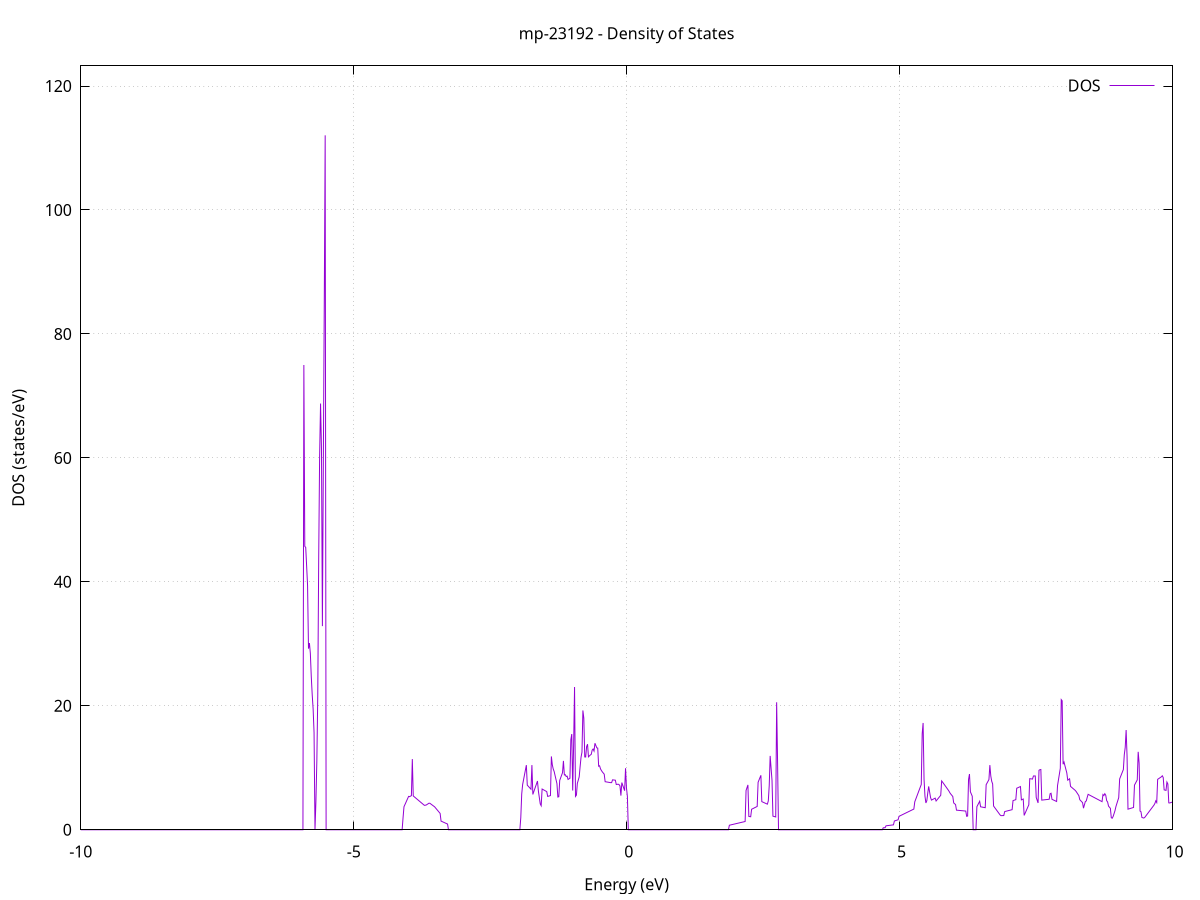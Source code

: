 set title 'mp-23192 - Density of States'
set xlabel 'Energy (eV)'
set ylabel 'DOS (states/eV)'
set grid
set xrange [-10:10]
set yrange [0:123.249]
set xzeroaxis lt -1
set terminal png size 800,600
set output 'mp-23192_dos_gnuplot.png'
plot '-' using 1:2 with lines title 'DOS'
-13.165200 0.000000
-13.148200 0.000000
-13.131200 0.000000
-13.114200 0.000000
-13.097200 0.000000
-13.080200 0.000000
-13.063300 0.000000
-13.046300 0.000000
-13.029300 0.000000
-13.012300 0.000000
-12.995300 0.000000
-12.978300 0.000000
-12.961400 0.000000
-12.944400 0.000000
-12.927400 0.000000
-12.910400 0.000000
-12.893400 0.000000
-12.876400 0.000000
-12.859500 0.000000
-12.842500 0.000000
-12.825500 0.000000
-12.808500 0.000000
-12.791500 0.000000
-12.774500 0.000000
-12.757600 0.000000
-12.740600 0.000000
-12.723600 0.000000
-12.706600 0.000000
-12.689600 0.000000
-12.672600 0.000000
-12.655700 0.000000
-12.638700 0.000000
-12.621700 0.000000
-12.604700 0.000000
-12.587700 0.000000
-12.570700 0.000000
-12.553800 0.000000
-12.536800 0.000000
-12.519800 0.000000
-12.502800 0.000000
-12.485800 0.000000
-12.468900 0.000000
-12.451900 0.000000
-12.434900 0.000000
-12.417900 0.000000
-12.400900 0.000000
-12.383900 0.000000
-12.367000 0.000000
-12.350000 0.000000
-12.333000 0.000000
-12.316000 0.000000
-12.299000 0.000000
-12.282000 0.000000
-12.265100 0.000000
-12.248100 0.000000
-12.231100 0.000000
-12.214100 0.000000
-12.197100 0.000000
-12.180100 0.000000
-12.163200 0.000000
-12.146200 0.000000
-12.129200 0.000000
-12.112200 0.000000
-12.095200 0.000000
-12.078200 0.000000
-12.061300 0.000000
-12.044300 0.000000
-12.027300 0.000000
-12.010300 0.000000
-11.993300 0.000000
-11.976300 0.000000
-11.959400 0.000000
-11.942400 0.000000
-11.925400 0.000000
-11.908400 0.000000
-11.891400 0.000000
-11.874400 0.000000
-11.857500 0.000000
-11.840500 0.000000
-11.823500 0.000000
-11.806500 0.000000
-11.789500 0.000000
-11.772500 0.000000
-11.755600 0.000000
-11.738600 0.000000
-11.721600 0.000000
-11.704600 0.000000
-11.687600 0.000000
-11.670600 0.000000
-11.653700 0.000000
-11.636700 0.000000
-11.619700 2.702200
-11.602700 3.252100
-11.585700 3.801900
-11.568700 4.351700
-11.551800 8.460200
-11.534800 9.315700
-11.517800 10.429200
-11.500800 11.542800
-11.483800 12.252400
-11.466800 13.156200
-11.449900 14.220000
-11.432900 15.368600
-11.415900 16.946900
-11.398900 17.166500
-11.381900 26.332500
-11.364900 29.883900
-11.348000 41.997700
-11.331000 29.560100
-11.314000 115.702800
-11.297000 66.550500
-11.280000 20.757800
-11.263100 0.000000
-11.246100 0.000000
-11.229100 0.000000
-11.212100 0.000000
-11.195100 0.000000
-11.178100 0.000000
-11.161200 0.000000
-11.144200 0.000000
-11.127200 0.000000
-11.110200 0.000000
-11.093200 0.000000
-11.076200 0.000000
-11.059300 0.000000
-11.042300 0.000000
-11.025300 0.000000
-11.008300 0.000000
-10.991300 0.000000
-10.974300 0.000000
-10.957400 0.000000
-10.940400 0.000000
-10.923400 0.000000
-10.906400 0.000000
-10.889400 0.000000
-10.872400 0.000000
-10.855500 0.000000
-10.838500 0.000000
-10.821500 0.000000
-10.804500 0.000000
-10.787500 0.000000
-10.770500 0.000000
-10.753600 0.000000
-10.736600 0.000000
-10.719600 0.000000
-10.702600 0.000000
-10.685600 0.000000
-10.668600 0.000000
-10.651700 0.000000
-10.634700 0.000000
-10.617700 0.000000
-10.600700 0.000000
-10.583700 0.000000
-10.566700 0.000000
-10.549800 0.000000
-10.532800 0.000000
-10.515800 0.000000
-10.498800 0.000000
-10.481800 0.000000
-10.464800 0.000000
-10.447900 0.000000
-10.430900 0.000000
-10.413900 0.000000
-10.396900 0.000000
-10.379900 0.000000
-10.362900 0.000000
-10.346000 0.000000
-10.329000 0.000000
-10.312000 0.000000
-10.295000 0.000000
-10.278000 0.000000
-10.261000 0.000000
-10.244100 0.000000
-10.227100 0.000000
-10.210100 0.000000
-10.193100 0.000000
-10.176100 0.000000
-10.159100 0.000000
-10.142200 0.000000
-10.125200 0.000000
-10.108200 0.000000
-10.091200 0.000000
-10.074200 0.000000
-10.057300 0.000000
-10.040300 0.000000
-10.023300 0.000000
-10.006300 0.000000
-9.989300 0.000000
-9.972300 0.000000
-9.955400 0.000000
-9.938400 0.000000
-9.921400 0.000000
-9.904400 0.000000
-9.887400 0.000000
-9.870400 0.000000
-9.853500 0.000000
-9.836500 0.000000
-9.819500 0.000000
-9.802500 0.000000
-9.785500 0.000000
-9.768500 0.000000
-9.751600 0.000000
-9.734600 0.000000
-9.717600 0.000000
-9.700600 0.000000
-9.683600 0.000000
-9.666600 0.000000
-9.649700 0.000000
-9.632700 0.000000
-9.615700 0.000000
-9.598700 0.000000
-9.581700 0.000000
-9.564700 0.000000
-9.547800 0.000000
-9.530800 0.000000
-9.513800 0.000000
-9.496800 0.000000
-9.479800 0.000000
-9.462800 0.000000
-9.445900 0.000000
-9.428900 0.000000
-9.411900 0.000000
-9.394900 0.000000
-9.377900 0.000000
-9.360900 0.000000
-9.344000 0.000000
-9.327000 0.000000
-9.310000 0.000000
-9.293000 0.000000
-9.276000 0.000000
-9.259000 0.000000
-9.242100 0.000000
-9.225100 0.000000
-9.208100 0.000000
-9.191100 0.000000
-9.174100 0.000000
-9.157100 0.000000
-9.140200 0.000000
-9.123200 0.000000
-9.106200 0.000000
-9.089200 0.000000
-9.072200 0.000000
-9.055200 0.000000
-9.038300 0.000000
-9.021300 0.000000
-9.004300 0.000000
-8.987300 0.000000
-8.970300 0.000000
-8.953300 0.000000
-8.936400 0.000000
-8.919400 0.000000
-8.902400 0.000000
-8.885400 0.000000
-8.868400 0.000000
-8.851500 0.000000
-8.834500 0.000000
-8.817500 0.000000
-8.800500 0.000000
-8.783500 0.000000
-8.766500 0.000000
-8.749600 0.000000
-8.732600 0.000000
-8.715600 0.000000
-8.698600 0.000000
-8.681600 0.000000
-8.664600 0.000000
-8.647700 0.000000
-8.630700 0.000000
-8.613700 0.000000
-8.596700 0.000000
-8.579700 0.000000
-8.562700 0.000000
-8.545800 0.000000
-8.528800 0.000000
-8.511800 0.000000
-8.494800 0.000000
-8.477800 0.000000
-8.460800 0.000000
-8.443900 0.000000
-8.426900 0.000000
-8.409900 0.000000
-8.392900 0.000000
-8.375900 0.000000
-8.358900 0.000000
-8.342000 0.000000
-8.325000 0.000000
-8.308000 0.000000
-8.291000 0.000000
-8.274000 0.000000
-8.257000 0.000000
-8.240100 0.000000
-8.223100 0.000000
-8.206100 0.000000
-8.189100 0.000000
-8.172100 0.000000
-8.155100 0.000000
-8.138200 0.000000
-8.121200 0.000000
-8.104200 0.000000
-8.087200 0.000000
-8.070200 0.000000
-8.053200 0.000000
-8.036300 0.000000
-8.019300 0.000000
-8.002300 0.000000
-7.985300 0.000000
-7.968300 0.000000
-7.951300 0.000000
-7.934400 0.000000
-7.917400 0.000000
-7.900400 0.000000
-7.883400 0.000000
-7.866400 0.000000
-7.849400 0.000000
-7.832500 0.000000
-7.815500 0.000000
-7.798500 0.000000
-7.781500 0.000000
-7.764500 0.000000
-7.747500 0.000000
-7.730600 0.000000
-7.713600 0.000000
-7.696600 0.000000
-7.679600 0.000000
-7.662600 0.000000
-7.645700 0.000000
-7.628700 0.000000
-7.611700 0.000000
-7.594700 0.000000
-7.577700 0.000000
-7.560700 0.000000
-7.543800 0.000000
-7.526800 0.000000
-7.509800 0.000000
-7.492800 0.000000
-7.475800 0.000000
-7.458800 0.000000
-7.441900 0.000000
-7.424900 0.000000
-7.407900 0.000000
-7.390900 0.000000
-7.373900 0.000000
-7.356900 0.000000
-7.340000 0.000000
-7.323000 0.000000
-7.306000 0.000000
-7.289000 0.000000
-7.272000 0.000000
-7.255000 0.000000
-7.238100 0.000000
-7.221100 0.000000
-7.204100 0.000000
-7.187100 0.000000
-7.170100 0.000000
-7.153100 0.000000
-7.136200 0.000000
-7.119200 0.000000
-7.102200 0.000000
-7.085200 0.000000
-7.068200 0.000000
-7.051200 0.000000
-7.034300 0.000000
-7.017300 0.000000
-7.000300 0.000000
-6.983300 0.000000
-6.966300 0.000000
-6.949300 0.000000
-6.932400 0.000000
-6.915400 0.000000
-6.898400 0.000000
-6.881400 0.000000
-6.864400 0.000000
-6.847400 0.000000
-6.830500 0.000000
-6.813500 0.000000
-6.796500 0.000000
-6.779500 0.000000
-6.762500 0.000000
-6.745500 0.000000
-6.728600 0.000000
-6.711600 0.000000
-6.694600 0.000000
-6.677600 0.000000
-6.660600 0.000000
-6.643600 0.000000
-6.626700 0.000000
-6.609700 0.000000
-6.592700 0.000000
-6.575700 0.000000
-6.558700 0.000000
-6.541700 0.000000
-6.524800 0.000000
-6.507800 0.000000
-6.490800 0.000000
-6.473800 0.000000
-6.456800 0.000000
-6.439900 0.000000
-6.422900 0.000000
-6.405900 0.000000
-6.388900 0.000000
-6.371900 0.000000
-6.354900 0.000000
-6.338000 0.000000
-6.321000 0.000000
-6.304000 0.000000
-6.287000 0.000000
-6.270000 0.000000
-6.253000 0.000000
-6.236100 0.000000
-6.219100 0.000000
-6.202100 0.000000
-6.185100 0.000000
-6.168100 0.000000
-6.151100 0.000000
-6.134200 0.000000
-6.117200 0.000000
-6.100200 0.000000
-6.083200 0.000000
-6.066200 0.000000
-6.049200 0.000000
-6.032300 0.000000
-6.015300 0.000000
-5.998300 0.000000
-5.981300 0.000000
-5.964300 0.000000
-5.947300 0.000000
-5.930400 0.000000
-5.913400 74.989300
-5.896400 45.732300
-5.879400 45.560900
-5.862400 42.528400
-5.845400 39.404300
-5.828500 29.223700
-5.811500 30.126700
-5.794500 28.458500
-5.777500 24.724100
-5.760500 21.801300
-5.743500 19.487300
-5.726600 15.673900
-5.709600 0.000000
-5.692600 4.582700
-5.675600 11.105200
-5.658600 21.697600
-5.641600 43.755800
-5.624700 60.215100
-5.607700 68.769900
-5.590700 61.502900
-5.573700 32.853600
-5.556700 59.129700
-5.539700 84.433900
-5.522800 112.044600
-5.505800 0.000000
-5.488800 0.000000
-5.471800 0.000000
-5.454800 0.000000
-5.437800 0.000000
-5.420900 0.000000
-5.403900 0.000000
-5.386900 0.000000
-5.369900 0.000000
-5.352900 0.000000
-5.335900 0.000000
-5.319000 0.000000
-5.302000 0.000000
-5.285000 0.000000
-5.268000 0.000000
-5.251000 0.000000
-5.234100 0.000000
-5.217100 0.000000
-5.200100 0.000000
-5.183100 0.000000
-5.166100 0.000000
-5.149100 0.000000
-5.132200 0.000000
-5.115200 0.000000
-5.098200 0.000000
-5.081200 0.000000
-5.064200 0.000000
-5.047200 0.000000
-5.030300 0.000000
-5.013300 0.000000
-4.996300 0.000000
-4.979300 0.000000
-4.962300 0.000000
-4.945300 0.000000
-4.928400 0.000000
-4.911400 0.000000
-4.894400 0.000000
-4.877400 0.000000
-4.860400 0.000000
-4.843400 0.000000
-4.826500 0.000000
-4.809500 0.000000
-4.792500 0.000000
-4.775500 0.000000
-4.758500 0.000000
-4.741500 0.000000
-4.724600 0.000000
-4.707600 0.000000
-4.690600 0.000000
-4.673600 0.000000
-4.656600 0.000000
-4.639600 0.000000
-4.622700 0.000000
-4.605700 0.000000
-4.588700 0.000000
-4.571700 0.000000
-4.554700 0.000000
-4.537700 0.000000
-4.520800 0.000000
-4.503800 0.000000
-4.486800 0.000000
-4.469800 0.000000
-4.452800 0.000000
-4.435800 0.000000
-4.418900 0.000000
-4.401900 0.000000
-4.384900 0.000000
-4.367900 0.000000
-4.350900 0.000000
-4.333900 0.000000
-4.317000 0.000000
-4.300000 0.000000
-4.283000 0.000000
-4.266000 0.000000
-4.249000 0.000000
-4.232000 0.000000
-4.215100 0.000000
-4.198100 0.000000
-4.181100 0.000000
-4.164100 0.000000
-4.147100 0.000000
-4.130100 0.000000
-4.113200 0.000000
-4.096200 1.932000
-4.079200 3.718600
-4.062200 4.052100
-4.045200 4.385500
-4.028300 4.719000
-4.011300 5.052500
-3.994300 5.386000
-3.977300 5.342400
-3.960300 5.423300
-3.943300 5.504300
-3.926400 11.408800
-3.909400 5.459300
-3.892400 5.332900
-3.875400 5.206500
-3.858400 5.080000
-3.841400 4.953600
-3.824500 4.827200
-3.807500 4.700700
-3.790500 4.574300
-3.773500 4.447900
-3.756500 4.321400
-3.739500 4.195000
-3.722600 4.068600
-3.705600 3.942200
-3.688600 3.962000
-3.671600 3.995800
-3.654600 4.093700
-3.637600 4.191700
-3.620700 4.289700
-3.603700 4.269100
-3.586700 4.157100
-3.569700 4.045100
-3.552700 3.933100
-3.535700 3.821100
-3.518800 3.713100
-3.501800 3.533900
-3.484800 3.354700
-3.467800 3.175400
-3.450800 2.996200
-3.433800 2.817000
-3.416900 2.637800
-3.399900 1.398000
-3.382900 1.330300
-3.365900 1.262500
-3.348900 1.194800
-3.331900 1.127100
-3.315000 1.059300
-3.298000 0.991600
-3.281000 0.923800
-3.264000 0.000000
-3.247000 0.000000
-3.230000 0.000000
-3.213100 0.000000
-3.196100 0.000000
-3.179100 0.000000
-3.162100 0.000000
-3.145100 0.000000
-3.128100 0.000000
-3.111200 0.000000
-3.094200 0.000000
-3.077200 0.000000
-3.060200 0.000000
-3.043200 0.000000
-3.026200 0.000000
-3.009300 0.000000
-2.992300 0.000000
-2.975300 0.000000
-2.958300 0.000000
-2.941300 0.000000
-2.924300 0.000000
-2.907400 0.000000
-2.890400 0.000000
-2.873400 0.000000
-2.856400 0.000000
-2.839400 0.000000
-2.822500 0.000000
-2.805500 0.000000
-2.788500 0.000000
-2.771500 0.000000
-2.754500 0.000000
-2.737500 0.000000
-2.720600 0.000000
-2.703600 0.000000
-2.686600 0.000000
-2.669600 0.000000
-2.652600 0.000000
-2.635600 0.000000
-2.618700 0.000000
-2.601700 0.000000
-2.584700 0.000000
-2.567700 0.000000
-2.550700 0.000000
-2.533700 0.000000
-2.516800 0.000000
-2.499800 0.000000
-2.482800 0.000000
-2.465800 0.000000
-2.448800 0.000000
-2.431800 0.000000
-2.414900 0.000000
-2.397900 0.000000
-2.380900 0.000000
-2.363900 0.000000
-2.346900 0.000000
-2.329900 0.000000
-2.313000 0.000000
-2.296000 0.000000
-2.279000 0.000000
-2.262000 0.000000
-2.245000 0.000000
-2.228000 0.000000
-2.211100 0.000000
-2.194100 0.000000
-2.177100 0.000000
-2.160100 0.000000
-2.143100 0.000000
-2.126100 0.000000
-2.109200 0.000000
-2.092200 0.000000
-2.075200 0.000000
-2.058200 0.000000
-2.041200 0.000000
-2.024200 0.000000
-2.007300 0.000000
-1.990300 0.000000
-1.973300 0.000000
-1.956300 0.000000
-1.939300 1.964700
-1.922300 5.774100
-1.905400 7.302300
-1.888400 8.084300
-1.871400 8.866300
-1.854400 9.648300
-1.837400 10.430300
-1.820400 7.202400
-1.803500 7.036800
-1.786500 6.871300
-1.769500 6.705700
-1.752500 6.540100
-1.735500 10.440200
-1.718500 5.701600
-1.701600 6.134000
-1.684600 6.566300
-1.667600 6.998600
-1.650600 7.430900
-1.633600 7.863200
-1.616700 6.237500
-1.599700 5.202400
-1.582700 4.167400
-1.565700 3.881200
-1.548700 6.575500
-1.531700 6.491700
-1.514800 6.408000
-1.497800 6.324200
-1.480800 6.240400
-1.463800 6.156600
-1.446800 5.382400
-1.429800 5.426300
-1.412900 5.470200
-1.395900 5.514100
-1.378900 11.833900
-1.361900 10.490800
-1.344900 9.803900
-1.327900 9.400100
-1.311000 8.748700
-1.294000 8.097300
-1.277000 7.446000
-1.260000 5.282800
-1.243000 5.328800
-1.226000 7.962500
-1.209100 8.375500
-1.192100 8.788400
-1.175100 9.201400
-1.158100 11.114800
-1.141100 8.842900
-1.124100 8.888200
-1.107200 8.588600
-1.090200 8.648800
-1.073200 8.119900
-1.056200 8.213300
-1.039200 8.306600
-1.022200 14.530800
-1.005300 15.446700
-0.988300 6.332000
-0.971300 13.671300
-0.954300 23.038700
-0.937300 5.380800
-0.920300 5.586400
-0.903400 7.478400
-0.886400 8.005200
-0.869400 8.531900
-0.852400 10.183500
-0.835400 11.701100
-0.818400 12.523700
-0.801500 19.255000
-0.784500 18.011700
-0.767500 11.751400
-0.750500 11.742200
-0.733500 13.419300
-0.716500 13.809500
-0.699600 11.766800
-0.682600 11.916800
-0.665600 12.060300
-0.648600 12.169800
-0.631600 12.851300
-0.614600 13.029000
-0.597700 12.705800
-0.580700 13.962100
-0.563700 13.592800
-0.546700 13.223400
-0.529700 13.176300
-0.512700 10.257000
-0.495800 10.325800
-0.478800 9.822800
-0.461800 9.558400
-0.444800 9.332800
-0.427800 9.153300
-0.410900 8.973800
-0.393900 7.756500
-0.376900 7.730900
-0.359900 7.705200
-0.342900 7.679600
-0.325900 7.653900
-0.309000 7.628200
-0.292000 7.602600
-0.275000 7.602300
-0.258000 8.058700
-0.241000 8.039600
-0.224000 8.020400
-0.207100 8.001300
-0.190100 7.305100
-0.173100 7.329900
-0.156100 7.354600
-0.139100 7.288700
-0.122100 7.069600
-0.105200 5.508100
-0.088200 7.615600
-0.071200 7.178700
-0.054200 6.741700
-0.037200 6.304800
-0.020200 9.932500
-0.003300 6.775500
0.013700 5.384300
0.030700 0.000000
0.047700 0.000000
0.064700 0.000000
0.081700 0.000000
0.098600 0.000000
0.115600 0.000000
0.132600 0.000000
0.149600 0.000000
0.166600 0.000000
0.183600 0.000000
0.200500 0.000000
0.217500 0.000000
0.234500 0.000000
0.251500 0.000000
0.268500 0.000000
0.285500 0.000000
0.302400 0.000000
0.319400 0.000000
0.336400 0.000000
0.353400 0.000000
0.370400 0.000000
0.387400 0.000000
0.404300 0.000000
0.421300 0.000000
0.438300 0.000000
0.455300 0.000000
0.472300 0.000000
0.489300 0.000000
0.506200 0.000000
0.523200 0.000000
0.540200 0.000000
0.557200 0.000000
0.574200 0.000000
0.591200 0.000000
0.608100 0.000000
0.625100 0.000000
0.642100 0.000000
0.659100 0.000000
0.676100 0.000000
0.693100 0.000000
0.710000 0.000000
0.727000 0.000000
0.744000 0.000000
0.761000 0.000000
0.778000 0.000000
0.794900 0.000000
0.811900 0.000000
0.828900 0.000000
0.845900 0.000000
0.862900 0.000000
0.879900 0.000000
0.896800 0.000000
0.913800 0.000000
0.930800 0.000000
0.947800 0.000000
0.964800 0.000000
0.981800 0.000000
0.998700 0.000000
1.015700 0.000000
1.032700 0.000000
1.049700 0.000000
1.066700 0.000000
1.083700 0.000000
1.100600 0.000000
1.117600 0.000000
1.134600 0.000000
1.151600 0.000000
1.168600 0.000000
1.185600 0.000000
1.202500 0.000000
1.219500 0.000000
1.236500 0.000000
1.253500 0.000000
1.270500 0.000000
1.287500 0.000000
1.304400 0.000000
1.321400 0.000000
1.338400 0.000000
1.355400 0.000000
1.372400 0.000000
1.389400 0.000000
1.406300 0.000000
1.423300 0.000000
1.440300 0.000000
1.457300 0.000000
1.474300 0.000000
1.491300 0.000000
1.508200 0.000000
1.525200 0.000000
1.542200 0.000000
1.559200 0.000000
1.576200 0.000000
1.593200 0.000000
1.610100 0.000000
1.627100 0.000000
1.644100 0.000000
1.661100 0.000000
1.678100 0.000000
1.695100 0.000000
1.712000 0.000000
1.729000 0.000000
1.746000 0.000000
1.763000 0.000000
1.780000 0.000000
1.797000 0.000000
1.813900 0.000000
1.830900 0.000000
1.847900 0.000000
1.864900 0.000000
1.881900 0.733300
1.898900 0.768700
1.915800 0.804000
1.932800 0.839400
1.949800 0.874800
1.966800 0.910100
1.983800 0.945500
2.000700 0.980900
2.017700 1.016200
2.034700 1.051600
2.051700 1.086900
2.068700 1.122300
2.085700 1.157700
2.102600 1.193000
2.119600 1.228400
2.136600 1.263700
2.153600 1.299100
2.170600 1.334500
2.187600 6.339700
2.204500 6.789200
2.221500 7.238700
2.238500 2.150600
2.255500 2.126500
2.272500 2.102400
2.289500 3.309700
2.306400 3.385600
2.323400 3.461400
2.340400 3.537300
2.357400 3.613200
2.374400 3.689100
2.391400 3.765000
2.408300 7.662900
2.425300 8.038400
2.442300 8.413800
2.459300 8.789200
2.476300 4.541600
2.493300 4.473500
2.510200 4.405400
2.527200 4.337200
2.544200 4.269100
2.561200 4.200900
2.578200 4.132800
2.595200 4.662300
2.612100 7.119800
2.629100 11.921300
2.646100 9.944100
2.663100 7.966900
2.680100 2.199400
2.697100 2.155400
2.714000 2.111300
2.731000 2.067300
2.748000 20.571000
2.765000 10.963200
2.782000 0.000000
2.799000 0.000000
2.815900 0.000000
2.832900 0.000000
2.849900 0.000000
2.866900 0.000000
2.883900 0.000000
2.900900 0.000000
2.917800 0.000000
2.934800 0.000000
2.951800 0.000000
2.968800 0.000000
2.985800 0.000000
3.002800 0.000000
3.019700 0.000000
3.036700 0.000000
3.053700 0.000000
3.070700 0.000000
3.087700 0.000000
3.104700 0.000000
3.121600 0.000000
3.138600 0.000000
3.155600 0.000000
3.172600 0.000000
3.189600 0.000000
3.206500 0.000000
3.223500 0.000000
3.240500 0.000000
3.257500 0.000000
3.274500 0.000000
3.291500 0.000000
3.308400 0.000000
3.325400 0.000000
3.342400 0.000000
3.359400 0.000000
3.376400 0.000000
3.393400 0.000000
3.410300 0.000000
3.427300 0.000000
3.444300 0.000000
3.461300 0.000000
3.478300 0.000000
3.495300 0.000000
3.512200 0.000000
3.529200 0.000000
3.546200 0.000000
3.563200 0.000000
3.580200 0.000000
3.597200 0.000000
3.614100 0.000000
3.631100 0.000000
3.648100 0.000000
3.665100 0.000000
3.682100 0.000000
3.699100 0.000000
3.716000 0.000000
3.733000 0.000000
3.750000 0.000000
3.767000 0.000000
3.784000 0.000000
3.801000 0.000000
3.817900 0.000000
3.834900 0.000000
3.851900 0.000000
3.868900 0.000000
3.885900 0.000000
3.902900 0.000000
3.919800 0.000000
3.936800 0.000000
3.953800 0.000000
3.970800 0.000000
3.987800 0.000000
4.004800 0.000000
4.021700 0.000000
4.038700 0.000000
4.055700 0.000000
4.072700 0.000000
4.089700 0.000000
4.106700 0.000000
4.123600 0.000000
4.140600 0.000000
4.157600 0.000000
4.174600 0.000000
4.191600 0.000000
4.208600 0.000000
4.225500 0.000000
4.242500 0.000000
4.259500 0.000000
4.276500 0.000000
4.293500 0.000000
4.310500 0.000000
4.327400 0.000000
4.344400 0.000000
4.361400 0.000000
4.378400 0.000000
4.395400 0.000000
4.412300 0.000000
4.429300 0.000000
4.446300 0.000000
4.463300 0.000000
4.480300 0.000000
4.497300 0.000000
4.514200 0.000000
4.531200 0.000000
4.548200 0.000000
4.565200 0.000000
4.582200 0.000000
4.599200 0.000000
4.616100 0.000000
4.633100 0.000000
4.650100 0.000000
4.667100 0.000000
4.684100 0.000000
4.701100 0.317500
4.718000 0.327800
4.735000 0.338100
4.752000 0.640700
4.769000 0.660000
4.786000 0.679200
4.803000 0.698500
4.819900 0.717700
4.836900 0.737000
4.853900 0.756300
4.870900 0.775500
4.887900 0.794800
4.904900 1.415500
4.921800 1.464900
4.938800 1.514400
4.955800 1.563800
4.972800 1.613200
4.989800 2.167800
5.006800 2.241200
5.023700 2.314500
5.040700 2.387900
5.057700 2.461200
5.074700 2.534600
5.091700 2.607900
5.108700 2.681200
5.125600 2.754600
5.142600 2.827900
5.159600 2.901300
5.176600 2.974600
5.193600 3.048000
5.210600 3.121300
5.227500 3.194700
5.244500 3.268000
5.261500 3.341400
5.278500 4.510600
5.295500 4.910300
5.312500 5.310000
5.329400 5.709700
5.346400 6.109400
5.363400 6.509100
5.380400 6.908800
5.397400 7.308500
5.414400 15.513000
5.431300 17.230900
5.448300 8.149900
5.465300 5.414200
5.482300 4.325500
5.499300 4.699400
5.516300 5.914800
5.533200 6.995900
5.550200 6.107800
5.567200 5.219800
5.584200 4.788400
5.601200 4.867100
5.618100 4.945800
5.635100 5.024500
5.652100 5.103200
5.669100 4.645700
5.686100 4.829100
5.703100 5.012500
5.720000 5.195900
5.737000 5.379300
5.754000 5.562700
5.771000 7.880900
5.788000 7.690500
5.805000 7.480800
5.821900 7.271100
5.838900 7.061400
5.855900 6.851600
5.872900 6.641900
5.889900 6.432200
5.906900 6.204500
5.923800 5.934000
5.940800 5.735900
5.957800 5.553100
5.974800 5.370300
5.991800 4.328600
6.008800 4.196100
6.025700 4.063600
6.042700 3.164500
6.059700 3.149900
6.076700 3.135400
6.093700 3.120800
6.110700 3.106300
6.127600 3.091800
6.144600 3.077200
6.161600 3.062700
6.178600 3.048200
6.195600 3.033600
6.212600 3.019100
6.229500 2.172800
6.246500 2.219600
6.263500 8.115100
6.280500 8.991400
6.297500 6.129900
6.314500 5.771500
6.331400 5.413000
6.348400 0.000000
6.365400 0.000000
6.382400 0.000000
6.399400 0.000000
6.416400 3.724100
6.433300 4.015500
6.450300 4.306900
6.467300 4.598300
6.484300 3.709500
6.501300 3.680000
6.518300 3.650400
6.535200 3.620900
6.552200 3.591300
6.569200 3.561700
6.586200 7.271000
6.603200 7.549300
6.620200 7.827600
6.637100 8.105900
6.654100 10.430200
6.671100 8.682500
6.688100 7.824200
6.705100 7.392500
6.722100 3.833900
6.739000 3.629100
6.756000 3.424300
6.773000 3.219500
6.790000 3.014700
6.807000 2.809900
6.823900 2.605000
6.840900 2.400200
6.857900 2.277100
6.874900 2.283800
6.891900 2.290400
6.908900 2.297100
6.925800 2.936400
6.942800 2.974700
6.959800 3.012900
6.976800 3.051200
6.993800 3.089400
7.010800 3.127600
7.027700 3.165900
7.044700 3.204100
7.061700 3.242400
7.078700 4.707000
7.095700 4.757600
7.112700 4.808100
7.129600 4.858600
7.146600 6.701100
7.163600 6.769400
7.180600 6.837700
7.197600 6.906000
7.214600 6.974200
7.231500 4.824500
7.248500 4.893700
7.265500 4.962900
7.282500 2.318100
7.299500 2.659200
7.316500 3.000300
7.333400 3.341500
7.350400 3.682600
7.367400 4.023700
7.384400 8.243500
7.401400 8.223400
7.418400 8.203300
7.435300 8.183200
7.452300 8.676700
7.469300 8.680700
7.486300 8.684700
7.503300 5.220700
7.520300 4.774400
7.537200 4.328100
7.554200 9.601600
7.571200 9.696400
7.588200 9.723700
7.605200 4.785900
7.622200 4.803100
7.639100 4.820200
7.656100 4.837400
7.673100 4.854600
7.690100 4.871800
7.707100 4.888900
7.724100 4.906100
7.741000 4.923300
7.758000 5.816800
7.775000 5.893300
7.792000 4.917200
7.809000 4.846500
7.826000 4.775900
7.842900 4.705200
7.859900 4.634600
7.876900 4.564000
7.893900 7.135200
7.910900 8.065800
7.927900 8.996400
7.944800 9.927000
7.961800 20.999800
7.978800 20.809300
7.995800 10.572600
8.012800 10.918800
8.029700 10.328900
8.046700 9.752700
8.063700 9.176400
8.080700 8.005300
8.097700 8.117900
8.114700 8.230600
8.131600 7.004600
8.148600 6.876300
8.165600 6.748100
8.182600 6.619900
8.199600 6.491700
8.216600 6.363400
8.233500 6.191000
8.250500 5.961800
8.267500 5.732700
8.284500 5.503500
8.301500 4.851800
8.318500 4.694400
8.335400 4.537100
8.352400 4.379700
8.369400 3.481400
8.386400 4.025000
8.403400 4.568700
8.420400 4.644000
8.437300 5.220000
8.454300 5.719700
8.471300 5.641000
8.488300 5.562200
8.505300 5.483400
8.522300 5.404700
8.539200 5.325900
8.556200 5.247100
8.573200 5.168400
8.590200 5.089600
8.607200 5.010800
8.624200 4.932100
8.641100 4.853300
8.658100 4.774500
8.675100 4.695700
8.692100 4.617000
8.709100 4.538200
8.726100 5.685900
8.743000 5.524600
8.760000 5.820400
8.777000 5.575700
8.794000 4.697700
8.811000 4.494500
8.828000 3.820200
8.844900 3.640100
8.861900 3.460100
8.878900 1.936200
8.895900 1.863400
8.912900 2.158400
8.929900 2.626900
8.946800 3.095400
8.963800 3.749800
8.980800 4.229200
8.997800 4.708600
9.014800 5.188000
9.031800 8.201400
9.048700 8.580100
9.065700 8.958800
9.082700 9.337600
9.099700 9.716300
9.116700 12.105400
9.133700 13.282200
9.150600 16.094900
9.167600 11.854300
9.184600 3.325300
9.201600 3.371000
9.218600 3.416700
9.235500 3.462500
9.252500 3.508200
9.269500 3.553900
9.286500 3.599700
9.303500 7.209800
9.320500 7.489500
9.337400 7.769200
9.354400 8.048900
9.371400 12.579800
9.388400 10.764300
9.405400 3.021600
9.422400 2.916300
9.439300 1.988900
9.456300 1.940200
9.473300 1.891500
9.490300 1.979900
9.507300 2.179100
9.524300 2.378300
9.541200 2.577600
9.558200 2.776800
9.575200 2.976000
9.592200 3.175200
9.609200 3.374400
9.626200 3.573600
9.643100 3.772800
9.660100 3.972100
9.677100 4.241400
9.694100 4.668800
9.711100 4.403300
9.728100 8.138300
9.745000 8.239600
9.762000 8.340900
9.779000 8.442100
9.796000 8.543400
9.813000 8.711200
9.830000 8.436600
9.846900 6.437700
9.863900 6.396700
9.880900 6.355800
9.897900 7.702000
9.914900 7.393800
9.931900 4.344400
9.948800 4.323000
9.965800 4.374800
9.982800 4.426700
9.999800 4.478500
10.016800 6.894600
10.033800 6.710900
10.050700 6.527300
10.067700 6.343600
10.084700 6.160000
10.101700 5.976300
10.118700 4.852700
10.135700 4.745600
10.152600 4.638600
10.169600 4.531500
10.186600 4.424500
10.203600 3.181600
10.220600 3.169400
10.237600 1.563900
10.254500 1.654800
10.271500 3.989800
10.288500 3.954000
10.305500 3.918200
10.322500 3.882400
10.339500 3.846600
10.356400 3.810800
10.373400 3.775000
10.390400 3.739200
10.407400 3.703400
10.424400 2.899200
10.441300 2.813400
10.458300 2.727600
10.475300 2.641800
10.492300 4.949300
10.509300 5.010000
10.526300 5.070700
10.543200 5.131400
10.560200 5.192100
10.577200 4.526600
10.594200 4.629400
10.611200 4.732200
10.628200 4.835100
10.645100 7.826100
10.662100 8.035700
10.679100 8.245400
10.696100 8.455100
10.713100 8.664700
10.730100 9.136600
10.747000 9.607000
10.764000 12.237700
10.781000 12.443100
10.798000 6.780500
10.815000 6.543000
10.832000 6.099200
10.848900 4.639900
10.865900 4.666900
10.882900 4.694000
10.899900 4.721000
10.916900 4.748000
10.933900 4.775000
10.950800 4.802000
10.967800 4.829100
10.984800 4.856100
11.001800 4.883100
11.018800 4.910100
11.035800 5.238400
11.052700 5.202500
11.069700 5.166500
11.086700 5.130500
11.103700 4.421000
11.120700 4.360400
11.137700 4.299800
11.154600 4.239200
11.171600 4.178600
11.188600 4.012800
11.205600 3.926000
11.222600 3.839300
11.239600 3.752600
11.256500 3.665900
11.273500 3.579200
11.290500 5.711600
11.307500 5.769300
11.324500 5.827000
11.341500 5.884700
11.358400 5.942400
11.375400 6.005600
11.392400 6.077600
11.409400 6.149600
11.426400 6.221600
11.443400 6.293600
11.460300 6.365700
11.477300 6.437700
11.494300 6.509700
11.511300 6.065200
11.528300 5.985400
11.545300 5.628000
11.562200 7.587200
11.579200 6.062100
11.596200 6.112700
11.613200 6.163300
11.630200 6.213900
11.647100 6.264500
11.664100 6.062500
11.681100 6.223300
11.698100 12.586100
11.715100 11.646500
11.732100 5.356100
11.749000 4.769600
11.766000 4.673800
11.783000 4.577900
11.800000 4.482100
11.817000 4.386200
11.834000 6.398600
11.850900 6.411400
11.867900 6.424300
11.884900 6.437100
11.901900 7.017300
11.918900 6.985300
11.935900 8.436600
11.952800 8.458500
11.969800 46.123600
11.986800 7.400500
12.003800 7.291800
12.020800 7.183100
12.037800 7.074500
12.054700 6.377400
12.071700 6.363100
12.088700 7.055600
12.105700 9.022800
12.122700 9.364200
12.139700 10.922700
12.156600 10.347600
12.173600 9.772600
12.190600 9.197500
12.207600 8.622400
12.224600 5.802500
12.241600 5.804900
12.258500 5.807400
12.275500 5.809800
12.292500 5.812300
12.309500 7.015500
12.326500 8.581400
12.343500 8.092200
12.360400 8.035100
12.377400 7.978000
12.394400 7.920900
12.411400 7.863900
12.428400 7.806800
12.445400 7.749700
12.462300 7.692600
12.479300 7.635500
12.496300 8.119400
12.513300 7.920700
12.530300 7.722000
12.547300 7.523200
12.564200 7.324500
12.581200 6.200300
12.598200 5.317300
12.615200 5.259400
12.632200 6.332100
12.649200 6.316200
12.666100 6.300300
12.683100 6.284400
12.700100 6.800800
12.717100 6.699600
12.734100 6.598400
12.751100 8.079600
12.768000 8.099100
12.785000 8.118700
12.802000 8.138200
12.819000 8.157700
12.836000 10.028700
12.852900 9.705900
12.869900 9.355800
12.886900 6.184400
12.903900 5.653100
12.920900 5.379300
12.937900 5.146300
12.954800 4.913300
12.971800 3.890700
12.988800 5.644900
13.005800 17.293400
13.022800 14.765300
13.039800 6.084900
13.056700 5.847200
13.073700 5.609600
13.090700 5.402700
13.107700 5.249300
13.124700 5.096000
13.141700 4.942600
13.158600 4.789200
13.175600 4.635900
13.192600 3.892100
13.209600 3.792500
13.226600 3.692900
13.243600 3.593200
13.260500 2.762900
13.277500 2.777500
13.294500 2.792200
13.311500 3.953500
13.328500 4.080400
13.345500 4.147400
13.362400 4.214300
13.379400 4.318200
13.396400 4.590100
13.413400 4.862100
13.430400 8.390300
13.447400 8.909600
13.464300 9.428900
13.481300 8.991100
13.498300 9.298300
13.515300 7.241400
13.532300 7.307000
13.549300 7.372600
13.566200 7.438200
13.583200 7.503800
13.600200 7.569400
13.617200 14.486800
13.634200 14.846300
13.651200 8.252200
13.668100 7.887900
13.685100 7.523500
13.702100 7.159200
13.719100 7.849200
13.736100 7.711200
13.753100 7.643900
13.770000 7.576600
13.787000 8.315500
13.804000 10.634600
13.821000 7.399600
13.838000 7.373400
13.855000 7.347200
13.871900 11.198800
13.888900 11.770200
13.905900 12.341600
13.922900 12.433300
13.939900 11.020400
13.956900 9.822600
13.973800 5.665900
13.990800 5.598500
14.007800 5.531100
14.024800 5.463600
14.041800 5.396200
14.058700 5.328800
14.075700 4.784400
14.092700 4.749100
14.109700 4.738500
14.126700 5.756000
14.143700 7.843600
14.160600 7.810800
14.177600 7.778000
14.194600 7.179800
14.211600 7.185200
14.228600 7.190600
14.245600 7.196000
14.262500 7.201400
14.279500 7.206800
14.296500 7.212200
14.313500 7.217500
14.330500 7.222900
14.347500 7.228300
14.364400 7.037200
14.381400 4.929600
14.398400 6.466800
14.415400 6.406600
14.432400 6.346300
14.449400 6.286000
14.466300 5.856800
14.483300 6.073200
14.500300 6.289600
14.517300 6.506000
14.534300 6.722400
14.551300 6.938900
14.568200 7.155300
14.585200 22.119400
14.602200 5.197600
14.619200 5.020800
14.636200 4.843900
14.653200 9.659200
14.670100 9.481100
14.687100 9.303100
14.704100 9.125100
14.721100 8.947000
14.738100 8.769000
14.755100 4.446000
14.772000 4.331800
14.789000 4.970700
14.806000 4.976500
14.823000 4.982200
14.840000 5.509800
14.857000 5.548500
14.873900 5.587200
14.890900 5.648400
14.907900 5.743000
14.924900 5.837500
14.941900 5.932000
14.958900 6.026600
14.975800 6.121100
14.992800 5.864900
15.009800 5.969900
15.026800 6.274800
15.043800 6.416000
15.060800 6.557200
15.077700 6.698400
15.094700 6.839500
15.111700 6.980700
15.128700 6.558500
15.145700 6.373200
15.162700 6.188000
15.179600 6.002800
15.196600 7.207200
15.213600 9.888400
15.230600 16.000400
15.247600 15.798400
15.264500 15.596400
15.281500 9.167900
15.298500 9.078900
15.315500 8.989900
15.332500 8.846000
15.349500 10.024600
15.366400 9.428100
15.383400 8.831600
15.400400 8.235100
15.417400 7.638600
15.434400 7.042100
15.451400 6.445600
15.468300 5.931800
15.485300 7.463200
15.502300 12.360400
15.519300 10.928000
15.536300 4.620900
15.553300 4.736200
15.570200 4.851400
15.587200 4.966700
15.604200 5.081900
15.621200 6.528800
15.638200 6.759400
15.655200 5.469400
15.672100 5.492400
15.689100 5.515500
15.706100 5.538500
15.723100 5.561600
15.740100 5.584700
15.757100 6.025200
15.774000 20.747500
15.791000 6.748500
15.808000 6.609300
15.825000 6.470100
15.842000 8.121200
15.859000 7.840900
15.875900 7.717300
15.892900 7.593600
15.909900 7.470000
15.926900 7.346300
15.943900 7.222700
15.960900 7.099100
15.977800 5.361500
15.994800 5.407500
16.011800 14.261100
16.028800 11.340600
16.045800 3.090100
16.062800 3.416500
16.079700 6.607700
16.096700 7.463600
16.113700 8.319500
16.130700 12.034300
16.147700 11.527000
16.164700 10.982800
16.181600 7.473200
16.198600 8.334200
16.215600 8.884300
16.232600 13.344900
16.249600 13.704500
16.266600 14.064100
16.283500 14.423700
16.300500 7.476200
16.317500 10.304700
16.334500 10.312400
16.351500 10.320200
16.368500 10.328000
16.385400 10.335700
16.402400 10.343500
16.419400 10.351200
16.436400 10.359000
16.453400 5.408400
16.470300 5.151000
16.487300 4.893600
16.504300 7.117100
16.521300 7.585600
16.538300 8.054100
16.555300 9.533700
16.572200 9.387500
16.589200 11.265500
16.606200 8.460500
16.623200 4.330400
16.640200 5.368400
16.657200 5.992300
16.674100 5.989600
16.691100 5.986900
16.708100 6.354800
16.725100 6.363900
16.742100 6.373000
16.759100 6.382100
16.776000 6.391200
16.793000 6.400300
16.810000 6.409400
16.827000 6.418500
16.844000 6.561800
16.861000 6.998200
16.877900 5.848400
16.894900 8.071400
16.911900 7.919400
16.928900 7.767400
16.945900 7.615400
16.962900 7.463400
16.979800 7.311400
16.996800 8.832300
17.013800 8.991100
17.030800 9.725600
17.047800 9.388900
17.064800 6.247600
17.081700 6.656300
17.098700 7.065100
17.115700 7.473900
17.132700 5.975700
17.149700 5.878200
17.166700 5.780700
17.183600 5.683200
17.200600 5.585700
17.217600 5.488200
17.234600 5.390700
17.251600 5.293200
17.268600 5.195700
17.285500 5.098200
17.302500 5.000700
17.319500 5.560600
17.336500 5.738800
17.353500 5.917100
17.370500 6.095400
17.387400 6.273700
17.404400 6.186100
17.421400 7.008500
17.438400 8.168400
17.455400 8.159400
17.472400 8.684500
17.489300 8.704200
17.506300 8.724000
17.523300 8.743700
17.540300 7.866800
17.557300 7.975600
17.574300 9.173100
17.591200 9.372100
17.608200 9.571100
17.625200 8.970300
17.642200 6.176800
17.659200 5.628200
17.676100 5.697300
17.693100 6.436200
17.710100 6.545700
17.727100 6.655200
17.744100 6.764700
17.761100 6.874200
17.778000 6.983600
17.795000 7.906500
17.812000 8.351500
17.829000 8.796500
17.846000 9.241500
17.863000 9.686500
17.879900 10.131500
17.896900 14.931700
17.913900 14.164200
17.930900 13.507700
17.947900 1.276200
17.964900 2.670700
17.981800 6.910900
17.998800 7.828200
18.015800 8.745500
18.032800 8.578100
18.049800 8.299100
18.066800 8.020100
18.083700 7.741200
18.100700 7.462300
18.117700 7.183500
18.134700 6.346900
18.151700 5.999200
18.168700 19.317000
18.185600 9.091200
18.202600 10.372300
18.219600 11.052000
18.236600 11.731800
18.253600 12.258500
18.270600 12.679000
18.287500 7.486000
18.304500 7.518600
18.321500 7.551200
18.338500 7.583700
18.355500 7.616300
18.372500 7.648900
18.389400 8.712300
18.406400 9.802300
18.423400 9.673800
18.440400 9.466200
18.457400 9.257900
18.474400 12.726100
18.491300 8.064700
18.508300 9.760400
18.525300 11.298400
18.542300 12.533400
18.559300 9.262200
18.576300 8.631600
18.593200 8.410900
18.610200 8.238900
18.627200 8.067300
18.644200 13.959300
18.661200 12.996700
18.678200 12.934500
18.695100 11.811700
18.712100 11.756800
18.729100 7.298500
18.746100 6.072500
18.763100 4.532300
18.780100 4.472100
18.797000 4.411900
18.814000 4.351700
18.831000 4.291600
18.848000 4.231500
18.865000 4.171500
18.881900 4.111500
18.898900 4.051500
18.915900 3.991600
18.932900 3.935200
18.949900 3.871500
18.966900 3.612300
18.983800 3.409600
19.000800 3.254900
19.017800 3.148400
19.034800 3.081000
19.051800 2.972100
19.068800 4.894900
19.085700 1.782000
19.102700 1.719300
19.119700 1.656800
19.136700 1.594600
19.153700 1.532600
19.170700 1.470900
19.187600 1.409500
19.204600 1.348300
19.221600 1.287400
19.238600 3.870000
19.255600 0.012800
19.272600 0.000000
19.289500 0.000000
19.306500 0.000000
19.323500 0.000000
19.340500 0.000000
19.357500 0.000000
19.374500 0.000000
19.391400 0.000000
19.408400 0.000000
19.425400 0.000000
19.442400 0.000000
19.459400 0.000000
19.476400 0.000000
19.493300 0.000000
19.510300 0.000000
19.527300 0.000000
19.544300 0.000000
19.561300 0.000000
19.578300 0.000000
19.595200 0.000000
19.612200 0.000000
19.629200 0.000000
19.646200 0.000000
19.663200 0.000000
19.680200 0.000000
19.697100 0.000000
19.714100 0.000000
19.731100 0.000000
19.748100 0.000000
19.765100 0.000000
19.782100 0.000000
19.799000 0.000000
19.816000 0.000000
19.833000 0.000000
19.850000 0.000000
19.867000 0.000000
19.884000 0.000000
19.900900 0.000000
19.917900 0.000000
19.934900 0.000000
19.951900 0.000000
19.968900 0.000000
19.985900 0.000000
20.002800 0.000000
20.019800 0.000000
20.036800 0.000000
20.053800 0.000000
20.070800 0.000000
20.087700 0.000000
20.104700 0.000000
20.121700 0.000000
20.138700 0.000000
20.155700 0.000000
20.172700 0.000000
20.189600 0.000000
20.206600 0.000000
20.223600 0.000000
20.240600 0.000000
20.257600 0.000000
20.274600 0.000000
20.291500 0.000000
20.308500 0.000000
20.325500 0.000000
20.342500 0.000000
20.359500 0.000000
20.376500 0.000000
20.393400 0.000000
20.410400 0.000000
20.427400 0.000000
20.444400 0.000000
20.461400 0.000000
20.478400 0.000000
20.495300 0.000000
20.512300 0.000000
20.529300 0.000000
20.546300 0.000000
20.563300 0.000000
20.580300 0.000000
20.597200 0.000000
20.614200 0.000000
20.631200 0.000000
20.648200 0.000000
20.665200 0.000000
20.682200 0.000000
20.699100 0.000000
20.716100 0.000000
20.733100 0.000000
20.750100 0.000000
20.767100 0.000000
20.784100 0.000000
20.801000 0.000000
e
